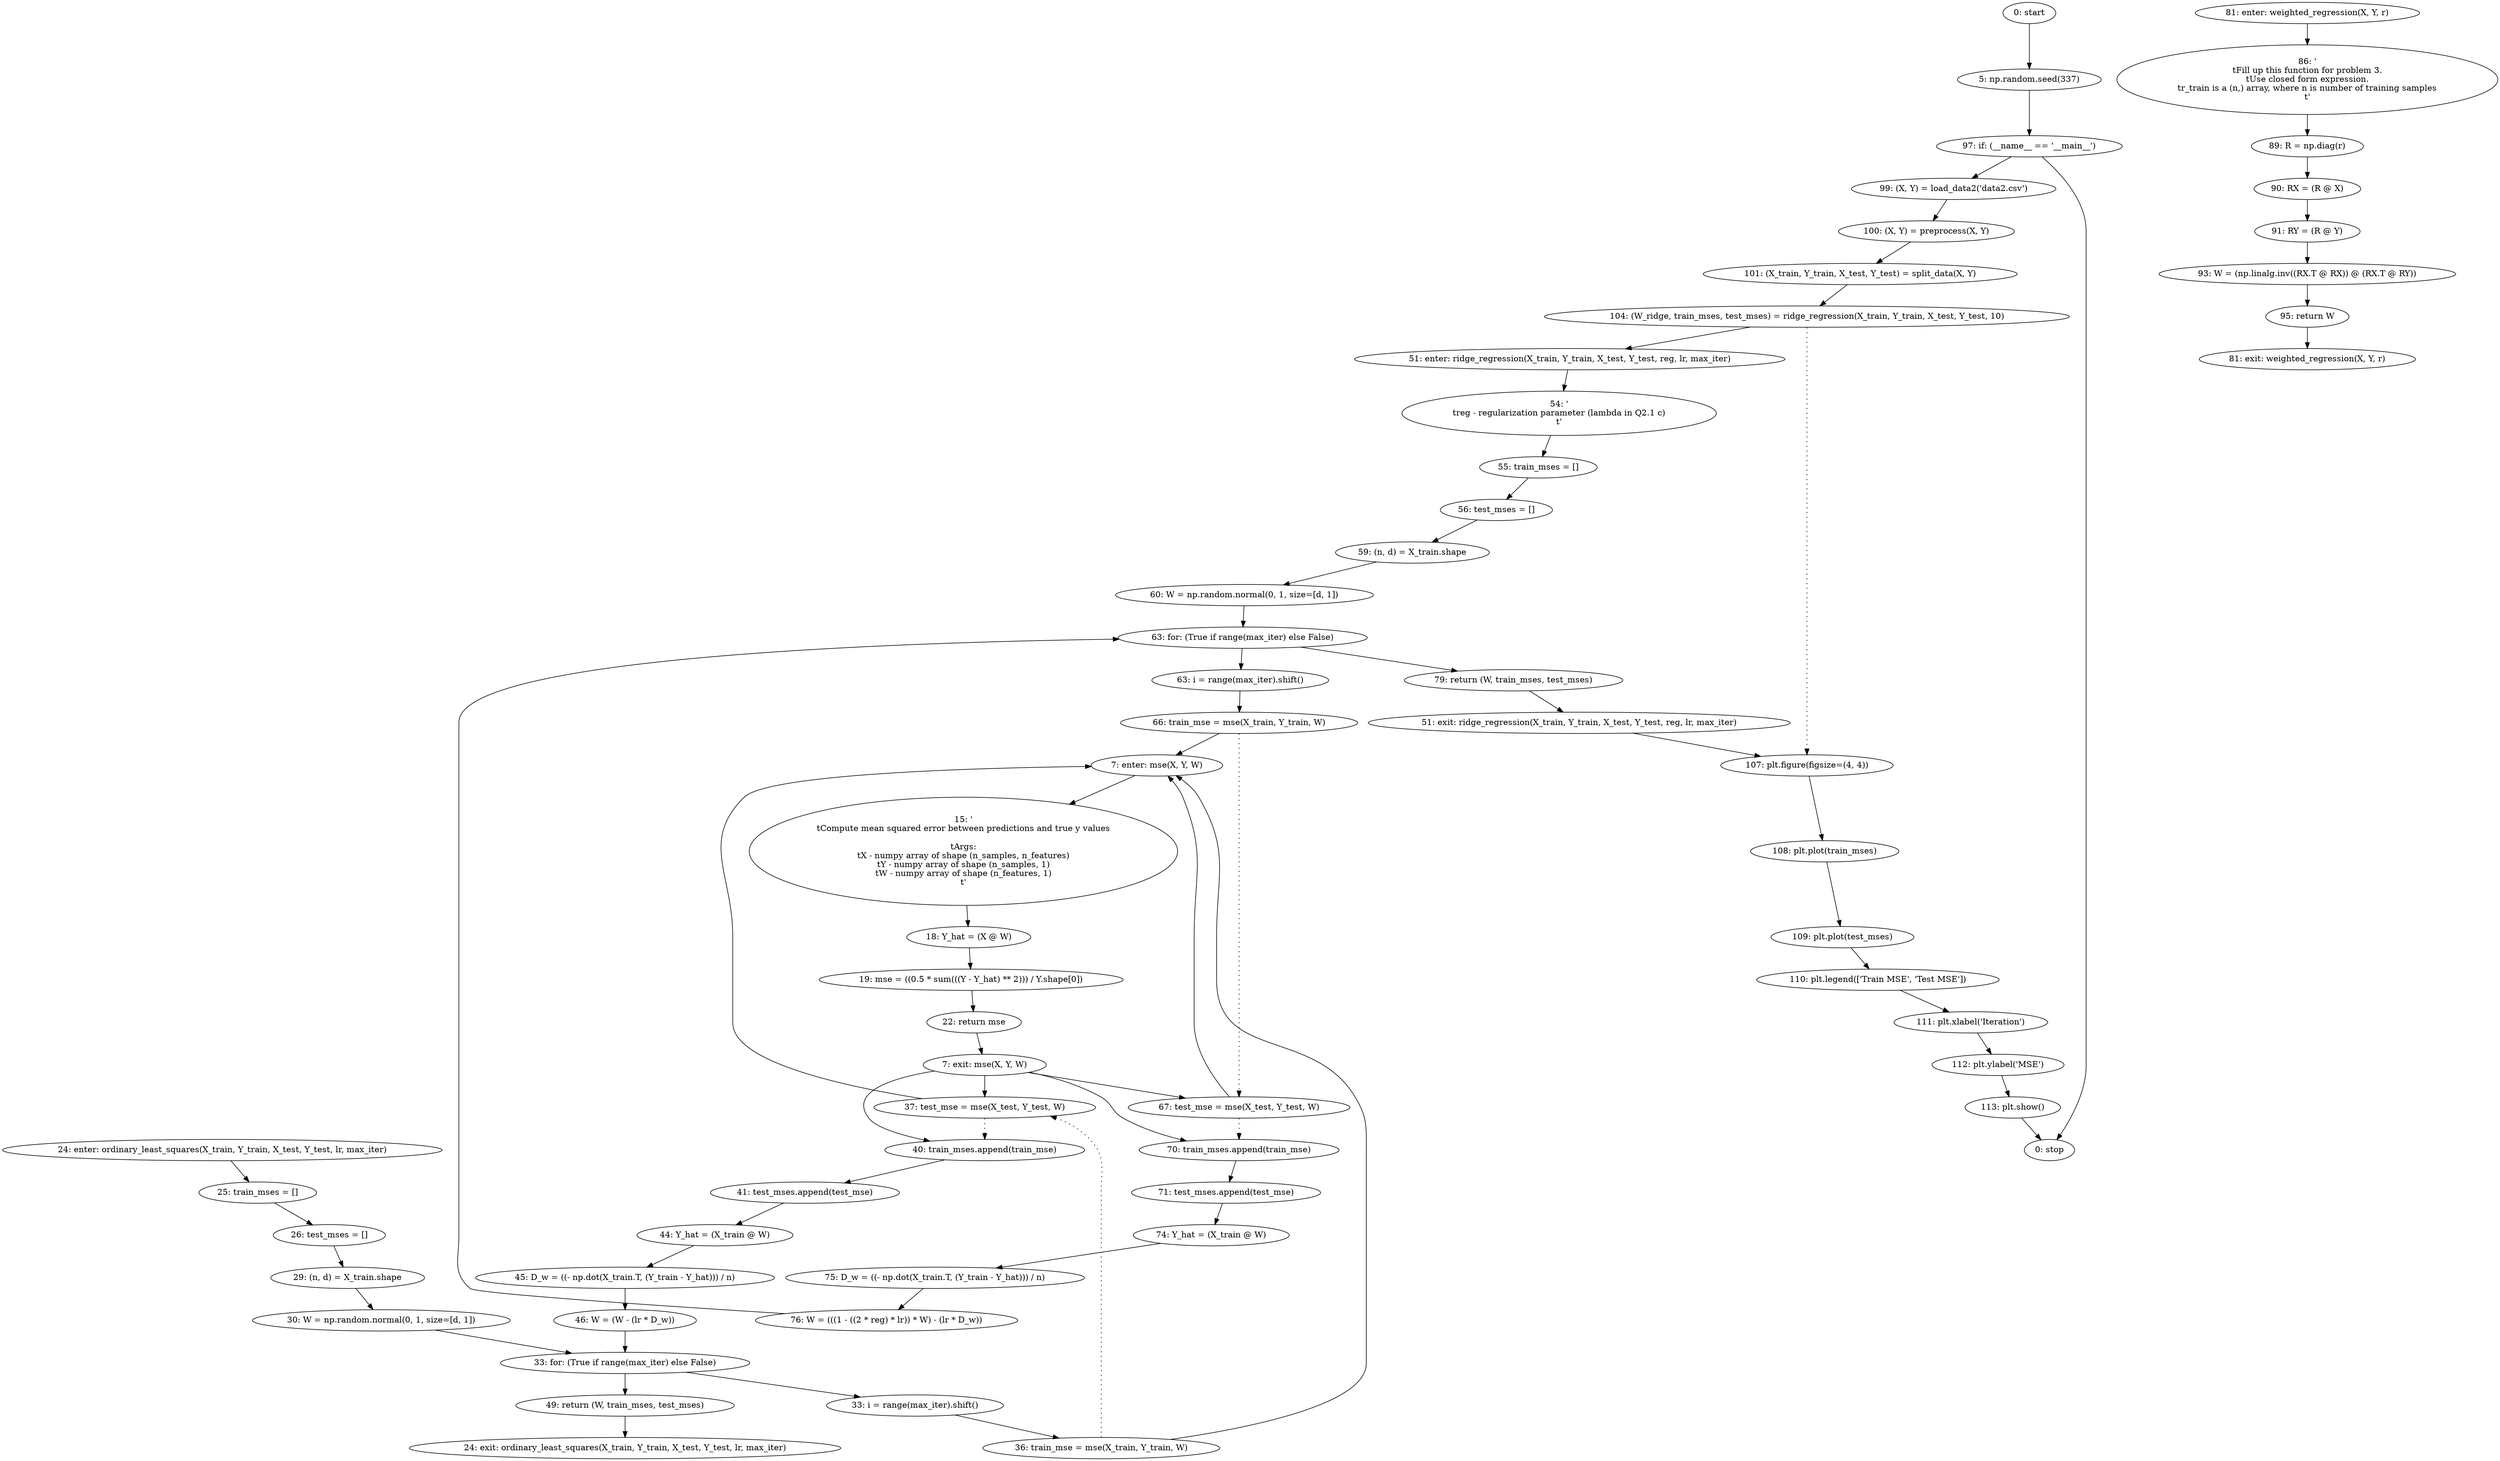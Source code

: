 strict digraph "" {
	node [label="\N"];
	0	 [label="0: start"];
	1	 [label="5: np.random.seed(337)"];
	0 -> 1;
	49	 [label="97: if: (__name__ == '__main__')"];
	1 -> 49;
	50	 [label="99: (X, Y) = load_data2('data2.csv')"];
	49 -> 50;
	61	 [label="0: stop"];
	49 -> 61;
	2	 [label="7: enter: mse(X, Y, W)"];
	4	 [label="15: '\n\tCompute mean squared error between predictions and true y values\n\n\tArgs:\n\tX - numpy array of shape (n_samples, n_features)\n\tY \
- numpy array of shape (n_samples, 1)\n\tW - numpy array of shape (n_features, 1)\n\t'"];
	2 -> 4;
	5	 [label="18: Y_hat = (X @ W)"];
	4 -> 5;
	16	 [label="36: train_mse = mse(X_train, Y_train, W)"];
	16 -> 2;
	17	 [label="37: test_mse = mse(X_test, Y_test, W)"];
	16 -> 17	 [style=dotted,
		weight=100];
	17 -> 2;
	18	 [label="40: train_mses.append(train_mse)"];
	17 -> 18	 [style=dotted,
		weight=100];
	19	 [label="41: test_mses.append(test_mse)"];
	18 -> 19;
	33	 [label="66: train_mse = mse(X_train, Y_train, W)"];
	33 -> 2;
	34	 [label="67: test_mse = mse(X_test, Y_test, W)"];
	33 -> 34	 [style=dotted,
		weight=100];
	34 -> 2;
	35	 [label="70: train_mses.append(train_mse)"];
	34 -> 35	 [style=dotted,
		weight=100];
	36	 [label="71: test_mses.append(test_mse)"];
	35 -> 36;
	3	 [label="7: exit: mse(X, Y, W)"];
	3 -> 17;
	3 -> 18;
	3 -> 34;
	3 -> 35;
	7	 [label="22: return mse"];
	7 -> 3;
	6	 [label="19: mse = ((0.5 * sum(((Y - Y_hat) ** 2))) / Y.shape[0])"];
	5 -> 6;
	6 -> 7;
	8	 [label="24: enter: ordinary_least_squares(X_train, Y_train, X_test, Y_test, lr, max_iter)"];
	10	 [label="25: train_mses = []"];
	8 -> 10;
	11	 [label="26: test_mses = []"];
	10 -> 11;
	9	 [label="24: exit: ordinary_least_squares(X_train, Y_train, X_test, Y_test, lr, max_iter)"];
	23	 [label="49: return (W, train_mses, test_mses)"];
	23 -> 9;
	12	 [label="29: (n, d) = X_train.shape"];
	11 -> 12;
	13	 [label="30: W = np.random.normal(0, 1, size=[d, 1])"];
	12 -> 13;
	14	 [label="33: for: (True if range(max_iter) else False)"];
	13 -> 14;
	14 -> 23;
	15	 [label="33: i = range(max_iter).shift()"];
	14 -> 15;
	15 -> 16;
	22	 [label="46: W = (W - (lr * D_w))"];
	22 -> 14;
	20	 [label="44: Y_hat = (X_train @ W)"];
	19 -> 20;
	21	 [label="45: D_w = ((- np.dot(X_train.T, (Y_train - Y_hat))) / n)"];
	20 -> 21;
	21 -> 22;
	24	 [label="51: enter: ridge_regression(X_train, Y_train, X_test, Y_test, reg, lr, max_iter)"];
	26	 [label="54: '\n\treg - regularization parameter (lambda in Q2.1 c)\n\t'"];
	24 -> 26;
	27	 [label="55: train_mses = []"];
	26 -> 27;
	53	 [label="104: (W_ridge, train_mses, test_mses) = ridge_regression(X_train, Y_train, X_test, Y_test, 10)"];
	53 -> 24;
	54	 [label="107: plt.figure(figsize=(4, 4))"];
	53 -> 54	 [style=dotted,
		weight=100];
	55	 [label="108: plt.plot(train_mses)"];
	54 -> 55;
	25	 [label="51: exit: ridge_regression(X_train, Y_train, X_test, Y_test, reg, lr, max_iter)"];
	25 -> 54;
	40	 [label="79: return (W, train_mses, test_mses)"];
	40 -> 25;
	28	 [label="56: test_mses = []"];
	27 -> 28;
	29	 [label="59: (n, d) = X_train.shape"];
	28 -> 29;
	30	 [label="60: W = np.random.normal(0, 1, size=[d, 1])"];
	29 -> 30;
	31	 [label="63: for: (True if range(max_iter) else False)"];
	30 -> 31;
	31 -> 40;
	32	 [label="63: i = range(max_iter).shift()"];
	31 -> 32;
	32 -> 33;
	39	 [label="76: W = (((1 - ((2 * reg) * lr)) * W) - (lr * D_w))"];
	39 -> 31;
	37	 [label="74: Y_hat = (X_train @ W)"];
	36 -> 37;
	38	 [label="75: D_w = ((- np.dot(X_train.T, (Y_train - Y_hat))) / n)"];
	37 -> 38;
	38 -> 39;
	41	 [label="81: enter: weighted_regression(X, Y, r)"];
	43	 [label="86: '\n\tFill up this function for problem 3.\n\tUse closed form expression.\n\tr_train is a (n,) array, where n is number of training \
samples\n\t'"];
	41 -> 43;
	44	 [label="89: R = np.diag(r)"];
	43 -> 44;
	42	 [label="81: exit: weighted_regression(X, Y, r)"];
	48	 [label="95: return W"];
	48 -> 42;
	45	 [label="90: RX = (R @ X)"];
	44 -> 45;
	46	 [label="91: RY = (R @ Y)"];
	45 -> 46;
	47	 [label="93: W = (np.linalg.inv((RX.T @ RX)) @ (RX.T @ RY))"];
	46 -> 47;
	47 -> 48;
	51	 [label="100: (X, Y) = preprocess(X, Y)"];
	50 -> 51;
	52	 [label="101: (X_train, Y_train, X_test, Y_test) = split_data(X, Y)"];
	51 -> 52;
	52 -> 53;
	56	 [label="109: plt.plot(test_mses)"];
	55 -> 56;
	57	 [label="110: plt.legend(['Train MSE', 'Test MSE'])"];
	56 -> 57;
	58	 [label="111: plt.xlabel('Iteration')"];
	57 -> 58;
	59	 [label="112: plt.ylabel('MSE')"];
	58 -> 59;
	60	 [label="113: plt.show()"];
	59 -> 60;
	60 -> 61;
}

